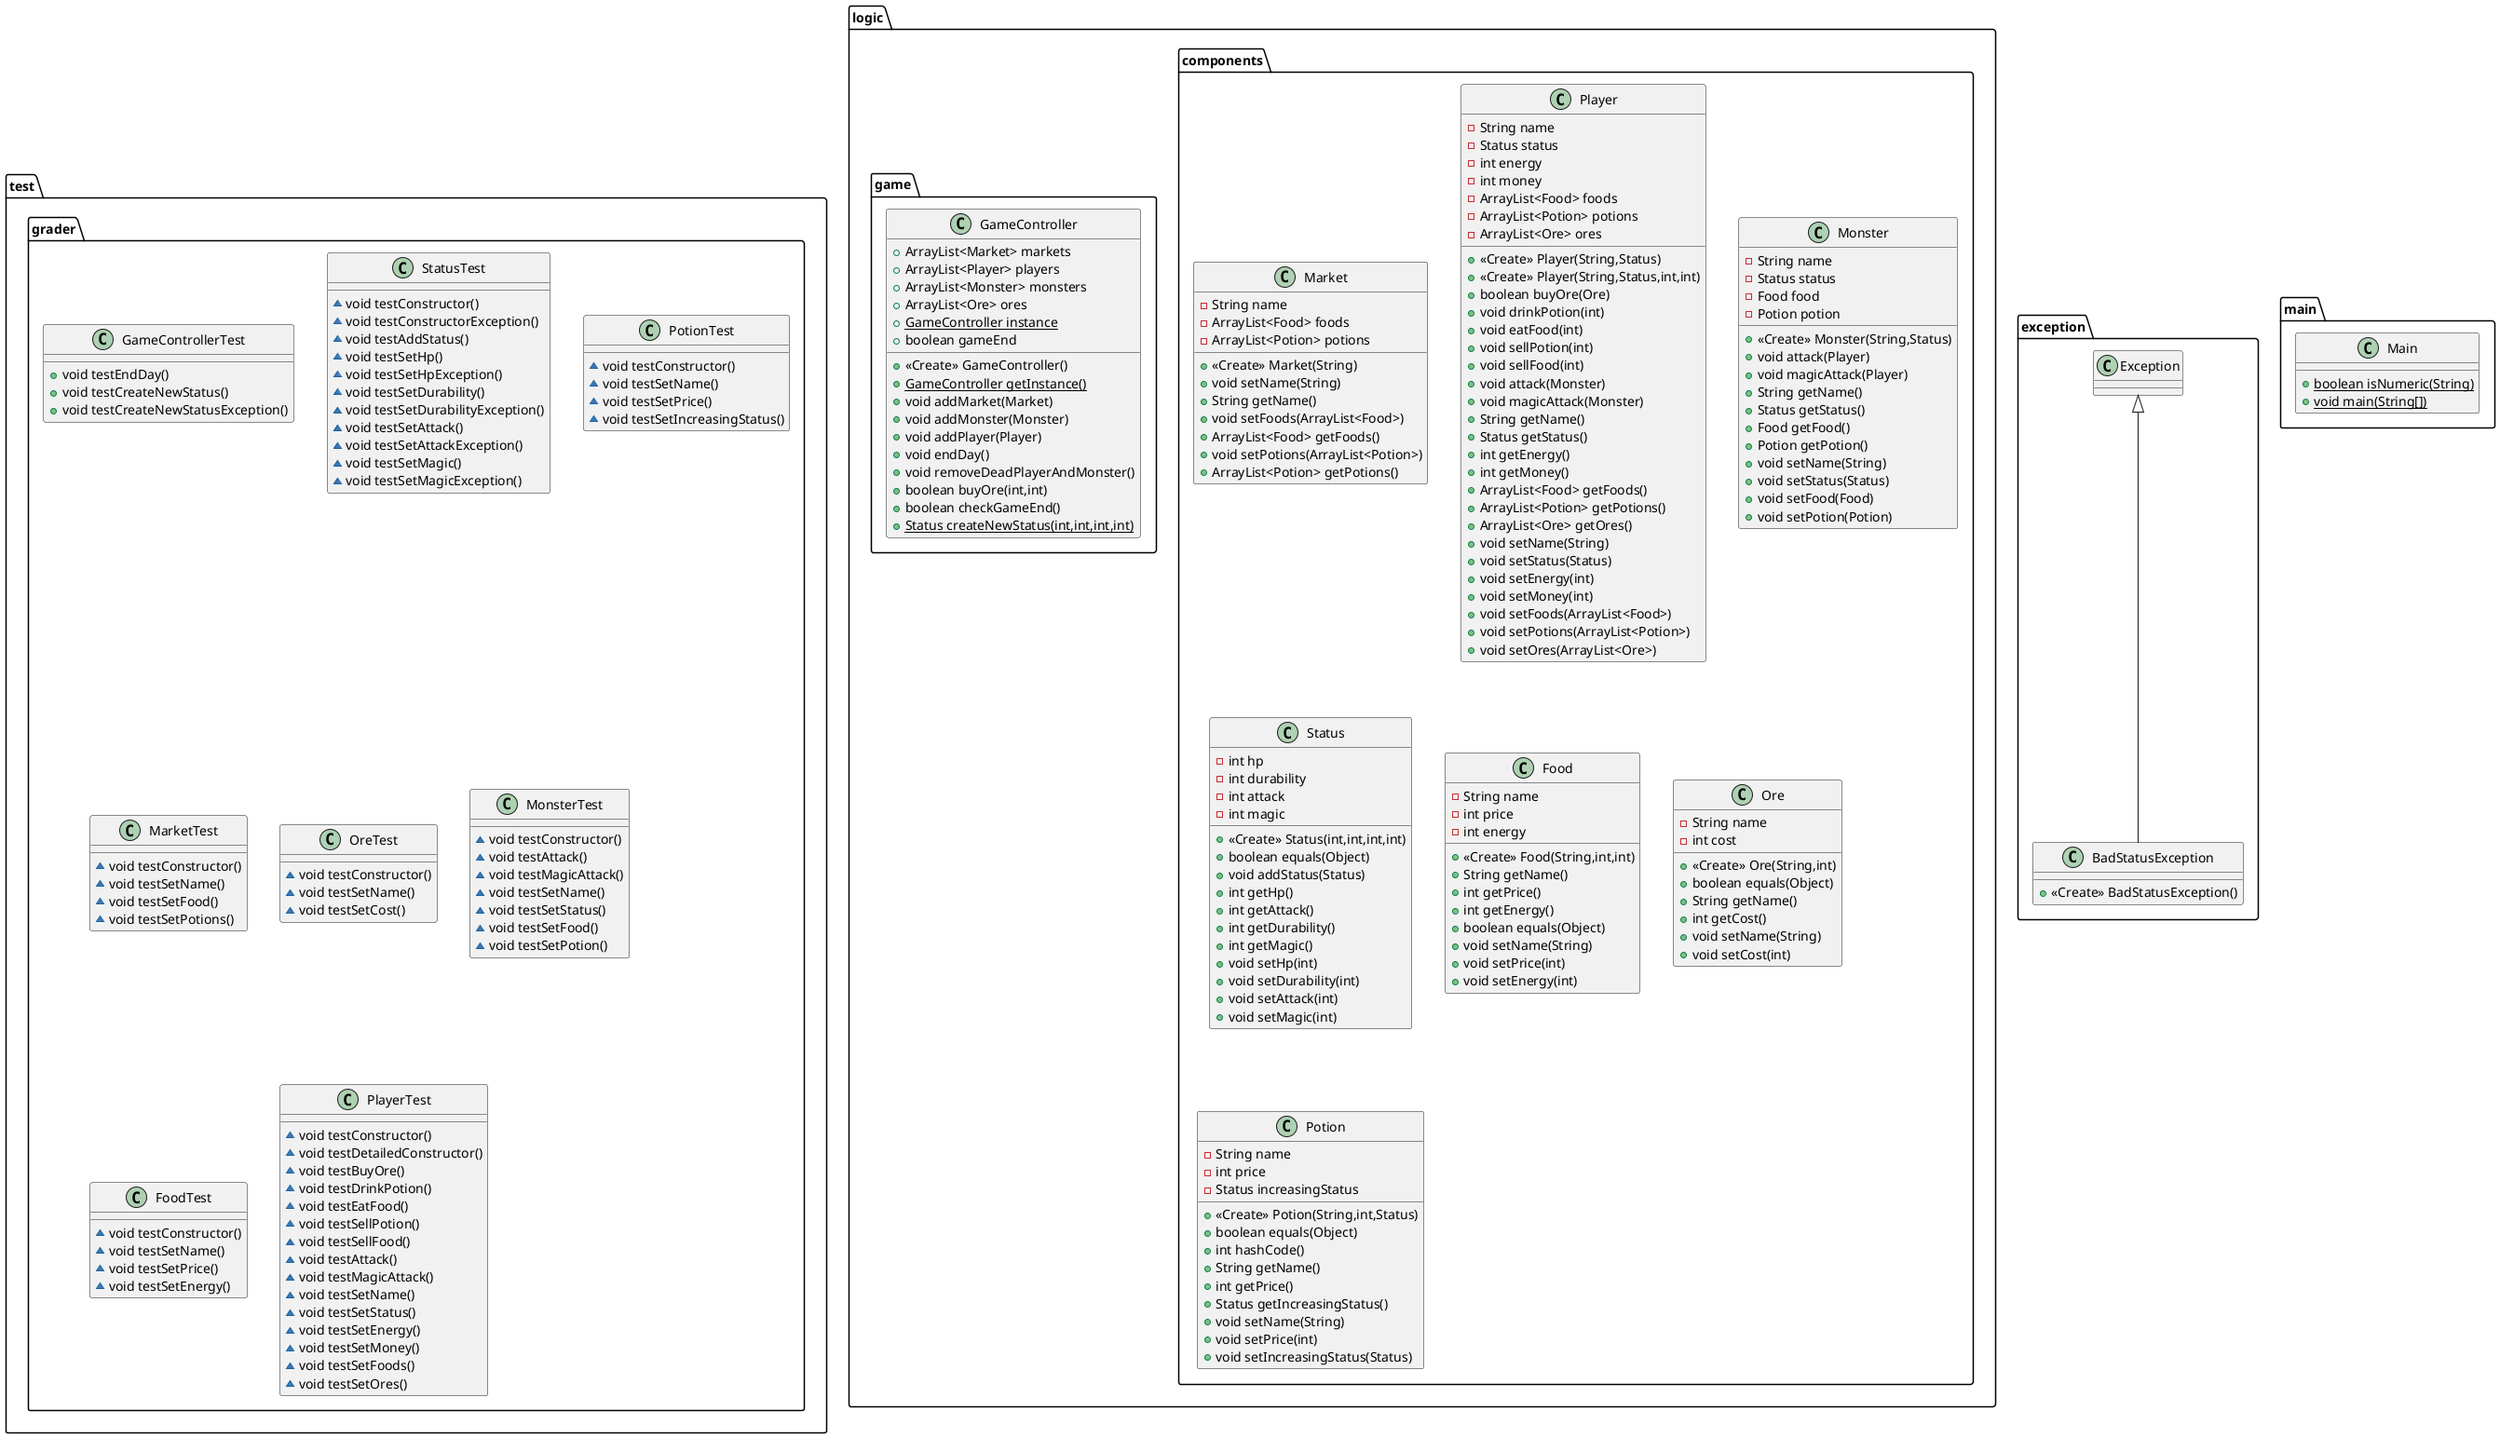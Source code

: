 @startuml
class test.grader.GameControllerTest {
+ void testEndDay()
+ void testCreateNewStatus()
+ void testCreateNewStatusException()
}
class logic.components.Market {
- String name
- ArrayList<Food> foods
- ArrayList<Potion> potions
+ <<Create>> Market(String)
+ void setName(String)
+ String getName()
+ void setFoods(ArrayList<Food>)
+ ArrayList<Food> getFoods()
+ void setPotions(ArrayList<Potion>)
+ ArrayList<Potion> getPotions()
}
class test.grader.StatusTest {
~ void testConstructor()
~ void testConstructorException()
~ void testAddStatus()
~ void testSetHp()
~ void testSetHpException()
~ void testSetDurability()
~ void testSetDurabilityException()
~ void testSetAttack()
~ void testSetAttackException()
~ void testSetMagic()
~ void testSetMagicException()
}
class logic.game.GameController {
+ ArrayList<Market> markets
+ ArrayList<Player> players
+ ArrayList<Monster> monsters
+ ArrayList<Ore> ores
+ {static} GameController instance
+ boolean gameEnd
+ <<Create>> GameController()
+ {static} GameController getInstance()
+ void addMarket(Market)
+ void addMonster(Monster)
+ void addPlayer(Player)
+ void endDay()
+ void removeDeadPlayerAndMonster()
+ boolean buyOre(int,int)
+ boolean checkGameEnd()
+ {static} Status createNewStatus(int,int,int,int)
}
class logic.components.Player {
- String name
- Status status
- int energy
- int money
- ArrayList<Food> foods
- ArrayList<Potion> potions
- ArrayList<Ore> ores
+ <<Create>> Player(String,Status)
+ <<Create>> Player(String,Status,int,int)
+ boolean buyOre(Ore)
+ void drinkPotion(int)
+ void eatFood(int)
+ void sellPotion(int)
+ void sellFood(int)
+ void attack(Monster)
+ void magicAttack(Monster)
+ String getName()
+ Status getStatus()
+ int getEnergy()
+ int getMoney()
+ ArrayList<Food> getFoods()
+ ArrayList<Potion> getPotions()
+ ArrayList<Ore> getOres()
+ void setName(String)
+ void setStatus(Status)
+ void setEnergy(int)
+ void setMoney(int)
+ void setFoods(ArrayList<Food>)
+ void setPotions(ArrayList<Potion>)
+ void setOres(ArrayList<Ore>)
}
class logic.components.Monster {
- String name
- Status status
- Food food
- Potion potion
+ <<Create>> Monster(String,Status)
+ void attack(Player)
+ void magicAttack(Player)
+ String getName()
+ Status getStatus()
+ Food getFood()
+ Potion getPotion()
+ void setName(String)
+ void setStatus(Status)
+ void setFood(Food)
+ void setPotion(Potion)
}
class logic.components.Status {
- int hp
- int durability
- int attack
- int magic
+ <<Create>> Status(int,int,int,int)
+ boolean equals(Object)
+ void addStatus(Status)
+ int getHp()
+ int getAttack()
+ int getDurability()
+ int getMagic()
+ void setHp(int)
+ void setDurability(int)
+ void setAttack(int)
+ void setMagic(int)
}
class logic.components.Food {
- String name
- int price
- int energy
+ <<Create>> Food(String,int,int)
+ String getName()
+ int getPrice()
+ int getEnergy()
+ boolean equals(Object)
+ void setName(String)
+ void setPrice(int)
+ void setEnergy(int)
}
class exception.BadStatusException {
+ <<Create>> BadStatusException()
}
class test.grader.PotionTest {
~ void testConstructor()
~ void testSetName()
~ void testSetPrice()
~ void testSetIncreasingStatus()
}
class logic.components.Ore {
- String name
- int cost
+ <<Create>> Ore(String,int)
+ boolean equals(Object)
+ String getName()
+ int getCost()
+ void setName(String)
+ void setCost(int)
}
class main.Main {
+ {static} boolean isNumeric(String)
+ {static} void main(String[])
}
class test.grader.MarketTest {
~ void testConstructor()
~ void testSetName()
~ void testSetFood()
~ void testSetPotions()
}
class test.grader.OreTest {
~ void testConstructor()
~ void testSetName()
~ void testSetCost()
}
class logic.components.Potion {
- String name
- int price
- Status increasingStatus
+ <<Create>> Potion(String,int,Status)
+ boolean equals(Object)
+ int hashCode()
+ String getName()
+ int getPrice()
+ Status getIncreasingStatus()
+ void setName(String)
+ void setPrice(int)
+ void setIncreasingStatus(Status)
}
class test.grader.MonsterTest {
~ void testConstructor()
~ void testAttack()
~ void testMagicAttack()
~ void testSetName()
~ void testSetStatus()
~ void testSetFood()
~ void testSetPotion()
}
class test.grader.FoodTest {
~ void testConstructor()
~ void testSetName()
~ void testSetPrice()
~ void testSetEnergy()
}
class test.grader.PlayerTest {
~ void testConstructor()
~ void testDetailedConstructor()
~ void testBuyOre()
~ void testDrinkPotion()
~ void testEatFood()
~ void testSellPotion()
~ void testSellFood()
~ void testAttack()
~ void testMagicAttack()
~ void testSetName()
~ void testSetStatus()
~ void testSetEnergy()
~ void testSetMoney()
~ void testSetFoods()
~ void testSetOres()
}


exception.Exception <|-- exception.BadStatusException
@enduml